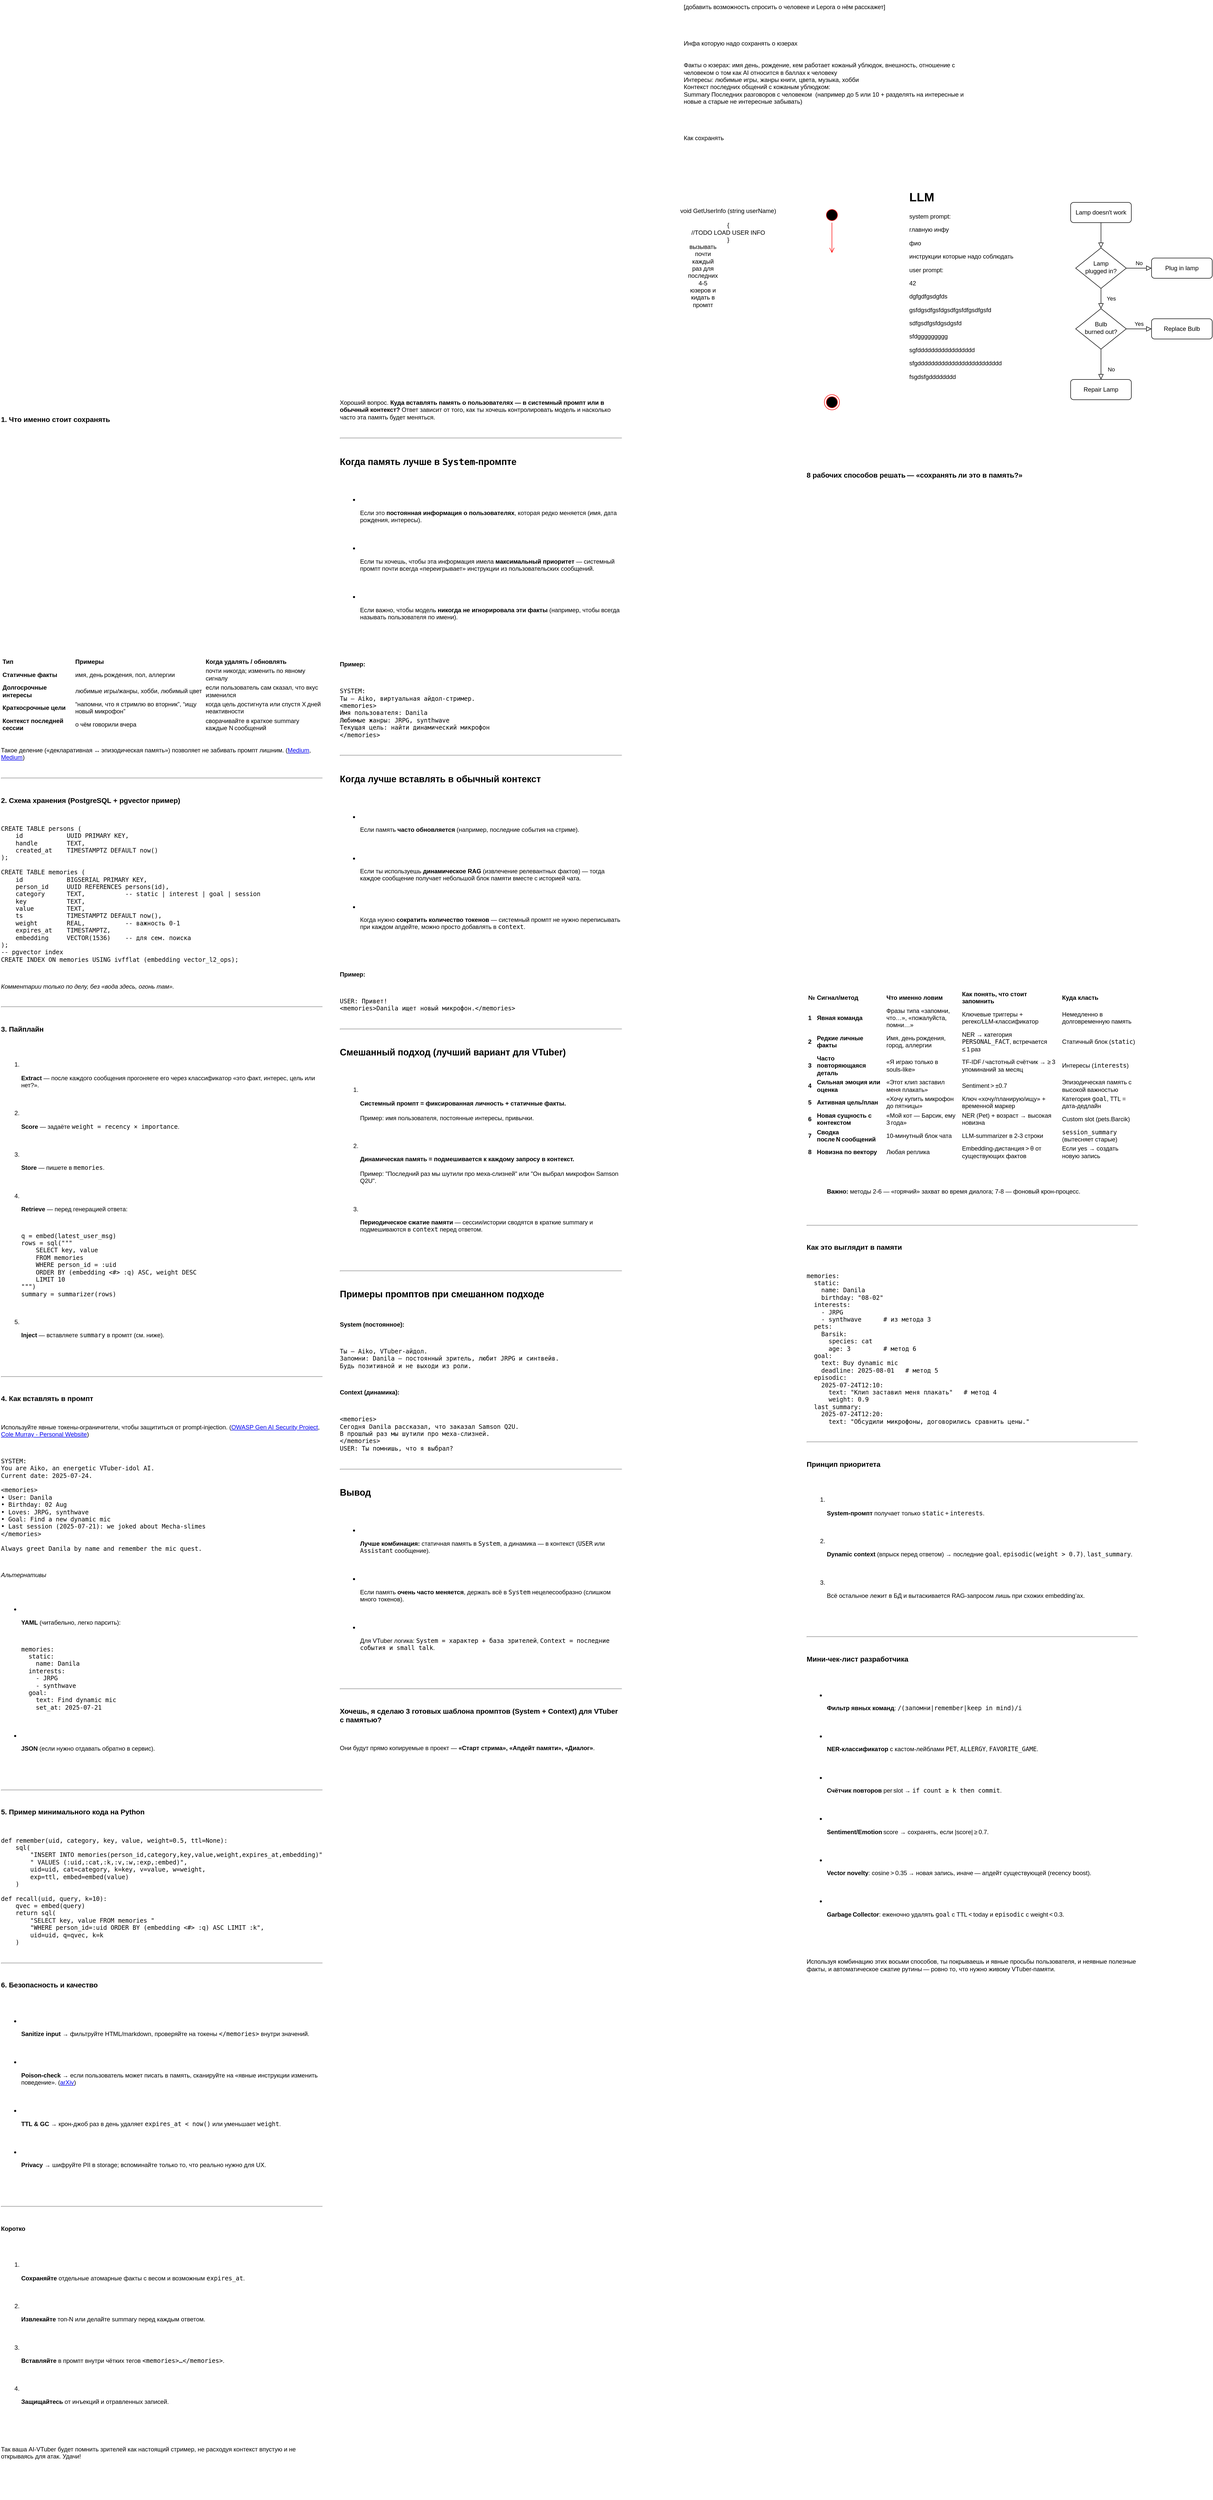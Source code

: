 <mxfile version="23.0.2" type="device">
  <diagram id="C5RBs43oDa-KdzZeNtuy" name="Page-1">
    <mxGraphModel dx="3322" dy="2134" grid="1" gridSize="10" guides="1" tooltips="1" connect="1" arrows="1" fold="1" page="1" pageScale="1" pageWidth="827" pageHeight="1169" math="0" shadow="0">
      <root>
        <mxCell id="WIyWlLk6GJQsqaUBKTNV-0" />
        <mxCell id="WIyWlLk6GJQsqaUBKTNV-1" parent="WIyWlLk6GJQsqaUBKTNV-0" />
        <mxCell id="WIyWlLk6GJQsqaUBKTNV-2" value="" style="rounded=0;html=1;jettySize=auto;orthogonalLoop=1;fontSize=11;endArrow=block;endFill=0;endSize=8;strokeWidth=1;shadow=0;labelBackgroundColor=none;edgeStyle=orthogonalEdgeStyle;" parent="WIyWlLk6GJQsqaUBKTNV-1" source="WIyWlLk6GJQsqaUBKTNV-3" target="WIyWlLk6GJQsqaUBKTNV-6" edge="1">
          <mxGeometry relative="1" as="geometry" />
        </mxCell>
        <mxCell id="WIyWlLk6GJQsqaUBKTNV-3" value="Lamp doesn&#39;t work" style="rounded=1;whiteSpace=wrap;html=1;fontSize=12;glass=0;strokeWidth=1;shadow=0;" parent="WIyWlLk6GJQsqaUBKTNV-1" vertex="1">
          <mxGeometry x="547" y="60" width="120" height="40" as="geometry" />
        </mxCell>
        <mxCell id="WIyWlLk6GJQsqaUBKTNV-4" value="Yes" style="rounded=0;html=1;jettySize=auto;orthogonalLoop=1;fontSize=11;endArrow=block;endFill=0;endSize=8;strokeWidth=1;shadow=0;labelBackgroundColor=none;edgeStyle=orthogonalEdgeStyle;" parent="WIyWlLk6GJQsqaUBKTNV-1" source="WIyWlLk6GJQsqaUBKTNV-6" target="WIyWlLk6GJQsqaUBKTNV-10" edge="1">
          <mxGeometry y="20" relative="1" as="geometry">
            <mxPoint as="offset" />
          </mxGeometry>
        </mxCell>
        <mxCell id="WIyWlLk6GJQsqaUBKTNV-5" value="No" style="edgeStyle=orthogonalEdgeStyle;rounded=0;html=1;jettySize=auto;orthogonalLoop=1;fontSize=11;endArrow=block;endFill=0;endSize=8;strokeWidth=1;shadow=0;labelBackgroundColor=none;" parent="WIyWlLk6GJQsqaUBKTNV-1" source="WIyWlLk6GJQsqaUBKTNV-6" target="WIyWlLk6GJQsqaUBKTNV-7" edge="1">
          <mxGeometry y="10" relative="1" as="geometry">
            <mxPoint as="offset" />
          </mxGeometry>
        </mxCell>
        <mxCell id="WIyWlLk6GJQsqaUBKTNV-6" value="Lamp&lt;br&gt;plugged in?" style="rhombus;whiteSpace=wrap;html=1;shadow=0;fontFamily=Helvetica;fontSize=12;align=center;strokeWidth=1;spacing=6;spacingTop=-4;" parent="WIyWlLk6GJQsqaUBKTNV-1" vertex="1">
          <mxGeometry x="557" y="150" width="100" height="80" as="geometry" />
        </mxCell>
        <mxCell id="WIyWlLk6GJQsqaUBKTNV-7" value="Plug in lamp" style="rounded=1;whiteSpace=wrap;html=1;fontSize=12;glass=0;strokeWidth=1;shadow=0;" parent="WIyWlLk6GJQsqaUBKTNV-1" vertex="1">
          <mxGeometry x="707" y="170" width="120" height="40" as="geometry" />
        </mxCell>
        <mxCell id="WIyWlLk6GJQsqaUBKTNV-8" value="No" style="rounded=0;html=1;jettySize=auto;orthogonalLoop=1;fontSize=11;endArrow=block;endFill=0;endSize=8;strokeWidth=1;shadow=0;labelBackgroundColor=none;edgeStyle=orthogonalEdgeStyle;" parent="WIyWlLk6GJQsqaUBKTNV-1" source="WIyWlLk6GJQsqaUBKTNV-10" target="WIyWlLk6GJQsqaUBKTNV-11" edge="1">
          <mxGeometry x="0.333" y="20" relative="1" as="geometry">
            <mxPoint as="offset" />
          </mxGeometry>
        </mxCell>
        <mxCell id="WIyWlLk6GJQsqaUBKTNV-9" value="Yes" style="edgeStyle=orthogonalEdgeStyle;rounded=0;html=1;jettySize=auto;orthogonalLoop=1;fontSize=11;endArrow=block;endFill=0;endSize=8;strokeWidth=1;shadow=0;labelBackgroundColor=none;" parent="WIyWlLk6GJQsqaUBKTNV-1" source="WIyWlLk6GJQsqaUBKTNV-10" target="WIyWlLk6GJQsqaUBKTNV-12" edge="1">
          <mxGeometry y="10" relative="1" as="geometry">
            <mxPoint as="offset" />
          </mxGeometry>
        </mxCell>
        <mxCell id="WIyWlLk6GJQsqaUBKTNV-10" value="Bulb&lt;br&gt;burned out?" style="rhombus;whiteSpace=wrap;html=1;shadow=0;fontFamily=Helvetica;fontSize=12;align=center;strokeWidth=1;spacing=6;spacingTop=-4;" parent="WIyWlLk6GJQsqaUBKTNV-1" vertex="1">
          <mxGeometry x="557" y="270" width="100" height="80" as="geometry" />
        </mxCell>
        <mxCell id="WIyWlLk6GJQsqaUBKTNV-11" value="Repair Lamp" style="rounded=1;whiteSpace=wrap;html=1;fontSize=12;glass=0;strokeWidth=1;shadow=0;" parent="WIyWlLk6GJQsqaUBKTNV-1" vertex="1">
          <mxGeometry x="547" y="410" width="120" height="40" as="geometry" />
        </mxCell>
        <mxCell id="WIyWlLk6GJQsqaUBKTNV-12" value="Replace Bulb" style="rounded=1;whiteSpace=wrap;html=1;fontSize=12;glass=0;strokeWidth=1;shadow=0;" parent="WIyWlLk6GJQsqaUBKTNV-1" vertex="1">
          <mxGeometry x="707" y="290" width="120" height="40" as="geometry" />
        </mxCell>
        <mxCell id="FsPQ3sryIhJziz5NWNiH-13" value="" style="ellipse;html=1;shape=endState;fillColor=#000000;strokeColor=#ff0000;" parent="WIyWlLk6GJQsqaUBKTNV-1" vertex="1">
          <mxGeometry x="60" y="440" width="30" height="30" as="geometry" />
        </mxCell>
        <mxCell id="FsPQ3sryIhJziz5NWNiH-14" value="" style="ellipse;html=1;shape=startState;fillColor=#000000;strokeColor=#ff0000;" parent="WIyWlLk6GJQsqaUBKTNV-1" vertex="1">
          <mxGeometry x="60" y="70" width="30" height="30" as="geometry" />
        </mxCell>
        <mxCell id="FsPQ3sryIhJziz5NWNiH-15" value="" style="edgeStyle=orthogonalEdgeStyle;html=1;verticalAlign=bottom;endArrow=open;endSize=8;strokeColor=#ff0000;rounded=0;" parent="WIyWlLk6GJQsqaUBKTNV-1" source="FsPQ3sryIhJziz5NWNiH-14" edge="1">
          <mxGeometry relative="1" as="geometry">
            <mxPoint x="75" y="160" as="targetPoint" />
          </mxGeometry>
        </mxCell>
        <mxCell id="FsPQ3sryIhJziz5NWNiH-17" value="&lt;h1&gt;LLM&lt;/h1&gt;&lt;p&gt;system prompt:&lt;/p&gt;&lt;p&gt;главную инфу&amp;nbsp;&lt;/p&gt;&lt;p&gt;фио&amp;nbsp;&lt;/p&gt;&lt;p&gt;инструкции которые надо соблюдать&lt;/p&gt;&lt;p&gt;user prompt:&lt;/p&gt;&lt;p&gt;42&lt;/p&gt;&lt;p&gt;dgfgdfgsdgfds&lt;/p&gt;&lt;p&gt;gsfdgsdfgsfdgsdfgsfdfgsdfgsfd&lt;/p&gt;&lt;p&gt;sdfgsdfgsfdgsdgsfd&lt;/p&gt;&lt;p&gt;sfdggggggggg&lt;/p&gt;&lt;p&gt;sgfddddddddddddddddd&lt;/p&gt;&lt;p&gt;sfgddddddddddddddddddddddddd&lt;/p&gt;&lt;p&gt;fsgdsfgdddddddd&lt;/p&gt;&lt;p&gt;&lt;br&gt;&lt;/p&gt;" style="text;html=1;strokeColor=none;fillColor=none;spacing=5;spacingTop=-20;whiteSpace=wrap;overflow=hidden;rounded=0;" parent="WIyWlLk6GJQsqaUBKTNV-1" vertex="1">
          <mxGeometry x="223" y="30" width="237" height="460" as="geometry" />
        </mxCell>
        <mxCell id="FsPQ3sryIhJziz5NWNiH-18" value="void GetUserInfo (string userName)&lt;br&gt;&lt;br&gt;{&lt;br&gt;//TODO LOAD USER INFO&lt;br&gt;}" style="text;html=1;strokeColor=none;fillColor=none;align=center;verticalAlign=middle;whiteSpace=wrap;rounded=0;" parent="WIyWlLk6GJQsqaUBKTNV-1" vertex="1">
          <mxGeometry x="-260" y="90" width="260" height="30" as="geometry" />
        </mxCell>
        <mxCell id="FsPQ3sryIhJziz5NWNiH-19" value="вызывать почти каждый раз для последних 4-5 юзеров и кидать в промпт" style="text;html=1;strokeColor=none;fillColor=none;align=center;verticalAlign=middle;whiteSpace=wrap;rounded=0;" parent="WIyWlLk6GJQsqaUBKTNV-1" vertex="1">
          <mxGeometry x="-210" y="190" width="60" height="30" as="geometry" />
        </mxCell>
        <mxCell id="FsPQ3sryIhJziz5NWNiH-20" value="&lt;p&gt;Хороший вопрос. &lt;strong&gt;Куда вставлять память о пользователях — в системный промпт или в обычный контекст?&lt;/strong&gt; Ответ зависит от того, как ты хочешь контролировать модель и насколько часто эта память будет меняться.&lt;/p&gt;&#xa;&lt;hr&gt;&#xa;&lt;h2&gt;&lt;strong&gt;Когда память лучше в &lt;code&gt;System&lt;/code&gt;-промпте&lt;/strong&gt;&lt;/h2&gt;&#xa;&lt;ul&gt;&#xa;&lt;li&gt;&#xa;&lt;p&gt;Если это &lt;strong&gt;постоянная информация о пользователях&lt;/strong&gt;, которая редко меняется (имя, дата рождения, интересы).&lt;/p&gt;&#xa;&lt;/li&gt;&#xa;&lt;li&gt;&#xa;&lt;p&gt;Если ты хочешь, чтобы эта информация имела &lt;strong&gt;максимальный приоритет&lt;/strong&gt; — системный промпт почти всегда «переигрывает» инструкции из пользовательских сообщений.&lt;/p&gt;&#xa;&lt;/li&gt;&#xa;&lt;li&gt;&#xa;&lt;p&gt;Если важно, чтобы модель &lt;strong&gt;никогда не игнорировала эти факты&lt;/strong&gt; (например, чтобы всегда называть пользователя по имени).&lt;/p&gt;&#xa;&lt;/li&gt;&#xa;&lt;/ul&gt;&#xa;&lt;p&gt;&lt;strong&gt;Пример:&lt;/strong&gt;&lt;/p&gt;&#xa;&lt;pre&gt;&lt;code class=&quot;language-text&quot;&gt;SYSTEM:&#xa;Ты — Aiko, виртуальная айдол-стример. &#xa;&amp;lt;memories&amp;gt;&#xa;Имя пользователя: Danila&#xa;Любимые жанры: JRPG, synthwave&#xa;Текущая цель: найти динамический микрофон&#xa;&amp;lt;/memories&amp;gt;&#xa;&lt;/code&gt;&lt;/pre&gt;&#xa;&lt;hr&gt;&#xa;&lt;h2&gt;&lt;strong&gt;Когда лучше вставлять в обычный контекст&lt;/strong&gt;&lt;/h2&gt;&#xa;&lt;ul&gt;&#xa;&lt;li&gt;&#xa;&lt;p&gt;Если память &lt;strong&gt;часто обновляется&lt;/strong&gt; (например, последние события на стриме).&lt;/p&gt;&#xa;&lt;/li&gt;&#xa;&lt;li&gt;&#xa;&lt;p&gt;Если ты используешь &lt;strong&gt;динамическое RAG&lt;/strong&gt; (извлечение релевантных фактов) — тогда каждое сообщение получает небольшой блок памяти вместе с историей чата.&lt;/p&gt;&#xa;&lt;/li&gt;&#xa;&lt;li&gt;&#xa;&lt;p&gt;Когда нужно &lt;strong&gt;сократить количество токенов&lt;/strong&gt; — системный промпт не нужно переписывать при каждом апдейте, можно просто добавлять в &lt;code&gt;context&lt;/code&gt;.&lt;/p&gt;&#xa;&lt;/li&gt;&#xa;&lt;/ul&gt;&#xa;&lt;p&gt;&lt;strong&gt;Пример:&lt;/strong&gt;&lt;/p&gt;&#xa;&lt;pre&gt;&lt;code class=&quot;language-text&quot;&gt;USER: Привет!  &#xa;&amp;lt;memories&amp;gt;Danila ищет новый микрофон.&amp;lt;/memories&amp;gt;&#xa;&lt;/code&gt;&lt;/pre&gt;&#xa;&lt;hr&gt;&#xa;&lt;h2&gt;&lt;strong&gt;Смешанный подход (лучший вариант для VTuber)&lt;/strong&gt;&lt;/h2&gt;&#xa;&lt;ol&gt;&#xa;&lt;li&gt;&#xa;&lt;p&gt;&lt;strong&gt;Системный промпт = фиксированная личность + статичные факты.&lt;/strong&gt;&lt;br&gt;&#xa;Пример: имя пользователя, постоянные интересы, привычки.&lt;/p&gt;&#xa;&lt;/li&gt;&#xa;&lt;li&gt;&#xa;&lt;p&gt;&lt;strong&gt;Динамическая память = подмешивается к каждому запросу в контекст.&lt;/strong&gt;&lt;br&gt;&#xa;Пример: &quot;Последний раз мы шутили про меха-слизней&quot; или &quot;Он выбрал микрофон Samson Q2U&quot;.&lt;/p&gt;&#xa;&lt;/li&gt;&#xa;&lt;li&gt;&#xa;&lt;p&gt;&lt;strong&gt;Периодическое сжатие памяти&lt;/strong&gt; — сессии/истории сводятся в краткие summary и подмешиваются в &lt;code&gt;context&lt;/code&gt; перед ответом.&lt;/p&gt;&#xa;&lt;/li&gt;&#xa;&lt;/ol&gt;&#xa;&lt;hr&gt;&#xa;&lt;h2&gt;&lt;strong&gt;Примеры промптов при смешанном подходе&lt;/strong&gt;&lt;/h2&gt;&#xa;&lt;p&gt;&lt;strong&gt;System (постоянное):&lt;/strong&gt;&lt;/p&gt;&#xa;&lt;pre&gt;&lt;code class=&quot;language-text&quot;&gt;Ты — Aiko, VTuber-айдол. &#xa;Запомни: Danila — постоянный зритель, любит JRPG и синтвейв. &#xa;Будь позитивной и не выходи из роли.&#xa;&lt;/code&gt;&lt;/pre&gt;&#xa;&lt;p&gt;&lt;strong&gt;Context (динамика):&lt;/strong&gt;&lt;/p&gt;&#xa;&lt;pre&gt;&lt;code class=&quot;language-text&quot;&gt;&amp;lt;memories&amp;gt;&#xa;Сегодня Danila рассказал, что заказал Samson Q2U.&#xa;В прошлый раз мы шутили про меха-слизней.&#xa;&amp;lt;/memories&amp;gt;&#xa;USER: Ты помнишь, что я выбрал?&#xa;&lt;/code&gt;&lt;/pre&gt;&#xa;&lt;hr&gt;&#xa;&lt;h2&gt;&lt;strong&gt;Вывод&lt;/strong&gt;&lt;/h2&gt;&#xa;&lt;ul&gt;&#xa;&lt;li&gt;&#xa;&lt;p&gt;&lt;strong&gt;Лучше комбинация:&lt;/strong&gt; статичная память в &lt;code&gt;System&lt;/code&gt;, а динамика — в контекст (&lt;code&gt;USER&lt;/code&gt; или &lt;code&gt;Assistant&lt;/code&gt; сообщение).&lt;/p&gt;&#xa;&lt;/li&gt;&#xa;&lt;li&gt;&#xa;&lt;p&gt;Если память &lt;strong&gt;очень часто меняется&lt;/strong&gt;, держать всё в &lt;code&gt;System&lt;/code&gt; нецелесообразно (слишком много токенов).&lt;/p&gt;&#xa;&lt;/li&gt;&#xa;&lt;li&gt;&#xa;&lt;p&gt;Для VTuber логика: &lt;code&gt;System = характер + база зрителей&lt;/code&gt;, &lt;code&gt;Context = последние события и small talk&lt;/code&gt;.&lt;/p&gt;&#xa;&lt;/li&gt;&#xa;&lt;/ul&gt;&#xa;&lt;hr&gt;&#xa;&lt;h3&gt;&lt;strong&gt;Хочешь, я сделаю 3 готовых шаблона промптов (System + Context) для VTuber с памятью?&lt;/strong&gt;&lt;/h3&gt;&#xa;&lt;p&gt;Они будут прямо копируемые в проект — &lt;strong&gt;«Старт стрима», «Апдейт памяти», «Диалог»&lt;/strong&gt;.&lt;/p&gt;" style="text;whiteSpace=wrap;html=1;" parent="WIyWlLk6GJQsqaUBKTNV-1" vertex="1">
          <mxGeometry x="-900" y="430" width="560" height="2740" as="geometry" />
        </mxCell>
        <mxCell id="FsPQ3sryIhJziz5NWNiH-21" value="&lt;h3&gt;1. Что именно стоит сохранять&lt;/h3&gt;&#xa;&lt;table&gt;&#xa;&lt;thead&gt;&#xa;&lt;tr&gt;&#xa;&lt;th&gt;Тип&lt;/th&gt;&#xa;&lt;th&gt;Примеры&lt;/th&gt;&#xa;&lt;th&gt;Когда удалять / обновлять&lt;/th&gt;&#xa;&lt;/tr&gt;&#xa;&lt;/thead&gt;&#xa;&lt;tbody&gt;&#xa;&lt;tr&gt;&#xa;&lt;td&gt;&lt;strong&gt;Статичные факты&lt;/strong&gt;&lt;/td&gt;&#xa;&lt;td&gt;имя, день рождения, пол, аллергии&lt;/td&gt;&#xa;&lt;td&gt;почти никогда; изменить по явному сигналу&lt;/td&gt;&#xa;&lt;/tr&gt;&#xa;&lt;tr&gt;&#xa;&lt;td&gt;&lt;strong&gt;Долгосрочные интересы&lt;/strong&gt;&lt;/td&gt;&#xa;&lt;td&gt;любимые игры/жанры, хобби, любимый цвет&lt;/td&gt;&#xa;&lt;td&gt;если пользователь сам сказал, что вкус изменился&lt;/td&gt;&#xa;&lt;/tr&gt;&#xa;&lt;tr&gt;&#xa;&lt;td&gt;&lt;strong&gt;Краткосрочные цели&lt;/strong&gt;&lt;/td&gt;&#xa;&lt;td&gt;“напомни, что я стримлю во вторник”, “ищу новый микрофон”&lt;/td&gt;&#xa;&lt;td&gt;когда цель достигнута или спустя X дней неактивности&lt;/td&gt;&#xa;&lt;/tr&gt;&#xa;&lt;tr&gt;&#xa;&lt;td&gt;&lt;strong&gt;Контекст последней сессии&lt;/strong&gt;&lt;/td&gt;&#xa;&lt;td&gt;о чём говорили вчера&lt;/td&gt;&#xa;&lt;td&gt;сворачивайте в краткое summary каждые N сообщений&lt;/td&gt;&#xa;&lt;/tr&gt;&#xa;&lt;/tbody&gt;&#xa;&lt;/table&gt;&#xa;&lt;p&gt;Такое деление («декларативная ↔ эпизодическая память») позволяет не забивать промпт лишним. (&lt;a href=&quot;https://medium.com/%40nomannayeem/building-ai-agents-that-actually-remember-a-developers-guide-to-memory-management-in-2025-062fd0be80a1?utm_source=chatgpt.com&quot; title=&quot;Building AI Agents That Actually Remember: A Developer&#39;s Guide to ...&quot;&gt;Medium&lt;/a&gt;, &lt;a href=&quot;https://medium.com/%40sonitanishk2003/the-ultimate-guide-to-llm-memory-from-context-windows-to-advanced-agent-memory-systems-3ec106d2a345?utm_source=chatgpt.com&quot; title=&quot;The Ultimate Guide to LLM Memory: From Context Windows to ...&quot;&gt;Medium&lt;/a&gt;)&lt;/p&gt;&#xa;&lt;hr&gt;&#xa;&lt;h3&gt;2. Схема хранения (PostgreSQL&amp;nbsp;+&amp;nbsp;pgvector пример)&lt;/h3&gt;&#xa;&lt;pre&gt;&lt;code class=&quot;language-sql&quot;&gt;CREATE TABLE persons (&#xa;    id            UUID PRIMARY KEY,&#xa;    handle        TEXT,&#xa;    created_at    TIMESTAMPTZ DEFAULT now()&#xa;);&#xa;&#xa;CREATE TABLE memories (&#xa;    id            BIGSERIAL PRIMARY KEY,&#xa;    person_id     UUID REFERENCES persons(id),&#xa;    category      TEXT,           -- static | interest | goal | session&#xa;    key           TEXT,&#xa;    value         TEXT,&#xa;    ts            TIMESTAMPTZ DEFAULT now(),&#xa;    weight        REAL,           -- важность 0‑1&#xa;    expires_at    TIMESTAMPTZ,&#xa;    embedding     VECTOR(1536)    -- для сем. поиска&#xa;);&#xa;-- pgvector index&#xa;CREATE INDEX ON memories USING ivfflat (embedding vector_l2_ops);&#xa;&lt;/code&gt;&lt;/pre&gt;&#xa;&lt;p&gt;&lt;em&gt;Комментарии только по делу, без «вода здесь, огонь там».&lt;/em&gt;&lt;/p&gt;&#xa;&lt;hr&gt;&#xa;&lt;h3&gt;3. Пайплайн&lt;/h3&gt;&#xa;&lt;ol&gt;&#xa;&lt;li&gt;&#xa;&lt;p&gt;&lt;strong&gt;Extract&lt;/strong&gt; ― после каждого сообщения прогоняете его через классификатор «это факт, интерес, цель или нет?».&lt;/p&gt;&#xa;&lt;/li&gt;&#xa;&lt;li&gt;&#xa;&lt;p&gt;&lt;strong&gt;Score&lt;/strong&gt; ― задаёте &lt;code&gt;weight = recency × importance&lt;/code&gt;.&lt;/p&gt;&#xa;&lt;/li&gt;&#xa;&lt;li&gt;&#xa;&lt;p&gt;&lt;strong&gt;Store&lt;/strong&gt; ― пишете в&amp;nbsp;&lt;code&gt;memories&lt;/code&gt;.&lt;/p&gt;&#xa;&lt;/li&gt;&#xa;&lt;li&gt;&#xa;&lt;p&gt;&lt;strong&gt;Retrieve&lt;/strong&gt; ― перед генерацией ответа:&lt;/p&gt;&#xa;&lt;pre&gt;&lt;code class=&quot;language-python&quot;&gt;q = embed(latest_user_msg)&#xa;rows = sql(&quot;&quot;&quot;&#xa;    SELECT key, value&#xa;    FROM memories&#xa;    WHERE person_id = :uid&#xa;    ORDER BY (embedding &amp;lt;#&amp;gt; :q) ASC, weight DESC&#xa;    LIMIT 10&#xa;&quot;&quot;&quot;)&#xa;summary = summarizer(rows)&#xa;&lt;/code&gt;&lt;/pre&gt;&#xa;&lt;/li&gt;&#xa;&lt;li&gt;&#xa;&lt;p&gt;&lt;strong&gt;Inject&lt;/strong&gt; ― вставляете &lt;code&gt;summary&lt;/code&gt; в промпт (см. ниже).&lt;/p&gt;&#xa;&lt;/li&gt;&#xa;&lt;/ol&gt;&#xa;&lt;hr&gt;&#xa;&lt;h3&gt;4. Как вставлять в промпт&lt;/h3&gt;&#xa;&lt;p&gt;Используйте явные токены‑ограничители, чтобы защититься от prompt‑injection. (&lt;a href=&quot;https://genai.owasp.org/llmrisk/llm01-prompt-injection/?utm_source=chatgpt.com&quot; title=&quot;LLM01:2025 Prompt Injection - OWASP Gen AI Security Project&quot;&gt;OWASP Gen AI Security Project&lt;/a&gt;, &lt;a href=&quot;https://murraycole.com/posts/llm-memory-injection-attacks?utm_source=chatgpt.com&quot; title=&quot;LLM Memory Injection Attacks — An Engineer-Friendly Primer ...&quot;&gt;Cole Murray - Personal Website&lt;/a&gt;)&lt;/p&gt;&#xa;&lt;pre&gt;&lt;code class=&quot;language-text&quot;&gt;SYSTEM:&#xa;You are Aiko, an energetic VTuber‑idol AI.&#xa;Current date: 2025‑07‑24.&#xa;&#xa;&amp;lt;memories&amp;gt;&#xa;• User: Danila&#xa;• Birthday: 02 Aug&#xa;• Loves: JRPG, synthwave&#xa;• Goal: Find a new dynamic mic&#xa;• Last session (2025‑07‑21): we joked about Mecha‑slimes&#xa;&amp;lt;/memories&amp;gt;&#xa;&#xa;Always greet Danila by name and remember the mic quest.&#xa;&lt;/code&gt;&lt;/pre&gt;&#xa;&lt;p&gt;&lt;em&gt;Альтернативы&lt;/em&gt;&lt;/p&gt;&#xa;&lt;ul&gt;&#xa;&lt;li&gt;&#xa;&lt;p&gt;&lt;strong&gt;YAML&lt;/strong&gt; (читабельно, легко парсить):&lt;/p&gt;&#xa;&lt;pre&gt;&lt;code class=&quot;language-yaml&quot;&gt;memories:&#xa;  static:&#xa;    name: Danila&#xa;  interests:&#xa;    - JRPG&#xa;    - synthwave&#xa;  goal:&#xa;    text: Find dynamic mic&#xa;    set_at: 2025‑07‑21&#xa;&lt;/code&gt;&lt;/pre&gt;&#xa;&lt;/li&gt;&#xa;&lt;li&gt;&#xa;&lt;p&gt;&lt;strong&gt;JSON&lt;/strong&gt; (если нужно отдавать обратно в сервис).&lt;/p&gt;&#xa;&lt;/li&gt;&#xa;&lt;/ul&gt;&#xa;&lt;hr&gt;&#xa;&lt;h3&gt;5. Пример минимального кода на Python&lt;/h3&gt;&#xa;&lt;pre&gt;&lt;code class=&quot;language-python&quot;&gt;def remember(uid, category, key, value, weight=0.5, ttl=None):&#xa;    sql(&#xa;        &quot;INSERT INTO memories(person_id,category,key,value,weight,expires_at,embedding)&quot;&#xa;        &quot; VALUES (:uid,:cat,:k,:v,:w,:exp,:embed)&quot;,&#xa;        uid=uid, cat=category, k=key, v=value, w=weight,&#xa;        exp=ttl, embed=embed(value)&#xa;    )&#xa;&#xa;def recall(uid, query, k=10):&#xa;    qvec = embed(query)&#xa;    return sql(&#xa;        &quot;SELECT key, value FROM memories &quot;&#xa;        &quot;WHERE person_id=:uid ORDER BY (embedding &amp;lt;#&amp;gt; :q) ASC LIMIT :k&quot;,&#xa;        uid=uid, q=qvec, k=k&#xa;    )&#xa;&lt;/code&gt;&lt;/pre&gt;&#xa;&lt;hr&gt;&#xa;&lt;h3&gt;6. Безопасность и качество&lt;/h3&gt;&#xa;&lt;ul&gt;&#xa;&lt;li&gt;&#xa;&lt;p&gt;&lt;strong&gt;Sanitize input&lt;/strong&gt; → фильтруйте HTML/markdown, проверяйте на токены &lt;code&gt;&amp;lt;/memories&amp;gt;&lt;/code&gt; внутри значений.&lt;/p&gt;&#xa;&lt;/li&gt;&#xa;&lt;li&gt;&#xa;&lt;p&gt;&lt;strong&gt;Poison‑check&lt;/strong&gt; → если пользователь может писать в память, сканируйте на «явные инструкции изменить поведение». (&lt;a href=&quot;https://arxiv.org/html/2506.233v1?utm_source=chatgpt.com&quot; title=&quot;From Prompt Injections to Protocol Exploits: Threats in LLM ... - arXiv&quot;&gt;arXiv&lt;/a&gt;)&lt;/p&gt;&#xa;&lt;/li&gt;&#xa;&lt;li&gt;&#xa;&lt;p&gt;&lt;strong&gt;TTL &amp;amp; GC&lt;/strong&gt; → крон‑джоб раз в день удаляет &lt;code&gt;expires_at &amp;lt; now()&lt;/code&gt; или уменьшает &lt;code&gt;weight&lt;/code&gt;.&lt;/p&gt;&#xa;&lt;/li&gt;&#xa;&lt;li&gt;&#xa;&lt;p&gt;&lt;strong&gt;Privacy&lt;/strong&gt; → шифруйте PII в storage; вспоминайте только то, что реально нужно для UX.&lt;/p&gt;&#xa;&lt;/li&gt;&#xa;&lt;/ul&gt;&#xa;&lt;hr&gt;&#xa;&lt;h4&gt;Коротко&lt;/h4&gt;&#xa;&lt;ol&gt;&#xa;&lt;li&gt;&#xa;&lt;p&gt;&lt;strong&gt;Сохраняйте&lt;/strong&gt; отдельные атомарные факты с весом и возможным &lt;code&gt;expires_at&lt;/code&gt;.&lt;/p&gt;&#xa;&lt;/li&gt;&#xa;&lt;li&gt;&#xa;&lt;p&gt;&lt;strong&gt;Извлекайте&lt;/strong&gt; топ‑N или делайте summary перед каждым ответом.&lt;/p&gt;&#xa;&lt;/li&gt;&#xa;&lt;li&gt;&#xa;&lt;p&gt;&lt;strong&gt;Вставляйте&lt;/strong&gt; в промпт внутри чётких тегов &lt;code&gt;&amp;lt;memories&amp;gt;…&amp;lt;/memories&amp;gt;&lt;/code&gt;.&lt;/p&gt;&#xa;&lt;/li&gt;&#xa;&lt;li&gt;&#xa;&lt;p&gt;&lt;strong&gt;Защищайтесь&lt;/strong&gt; от инъекций и отравленных записей.&lt;/p&gt;&#xa;&lt;/li&gt;&#xa;&lt;/ol&gt;&#xa;&lt;p&gt;Так ваша AI‑VTuber будет помнить зрителей как настоящий стример, не расходуя контекст впустую и не открываясь для атак. Удачи!&lt;/p&gt;" style="text;whiteSpace=wrap;html=1;" parent="WIyWlLk6GJQsqaUBKTNV-1" vertex="1">
          <mxGeometry x="-1570" y="460" width="560" height="4140" as="geometry" />
        </mxCell>
        <mxCell id="FsPQ3sryIhJziz5NWNiH-22" value="&lt;h3&gt;8&amp;nbsp;рабочих способов решать — «сохранять ли это в память?»&lt;/h3&gt;&#xa;&lt;table&gt;&#xa;&lt;thead&gt;&#xa;&lt;tr&gt;&#xa;&lt;th&gt;№&lt;/th&gt;&#xa;&lt;th&gt;Сигнал/метод&lt;/th&gt;&#xa;&lt;th&gt;Что именно ловим&lt;/th&gt;&#xa;&lt;th&gt;Как понять, что стоит запомнить&lt;/th&gt;&#xa;&lt;th&gt;Куда класть&lt;/th&gt;&#xa;&lt;/tr&gt;&#xa;&lt;/thead&gt;&#xa;&lt;tbody&gt;&#xa;&lt;tr&gt;&#xa;&lt;td&gt;&lt;strong&gt;1&lt;/strong&gt;&lt;/td&gt;&#xa;&lt;td&gt;&lt;strong&gt;Явная команда&lt;/strong&gt;&lt;/td&gt;&#xa;&lt;td&gt;Фразы типа «запомни, что…», «пожалуйста, помни…»&lt;/td&gt;&#xa;&lt;td&gt;Ключевые триггеры + регекс/LLM‑классификатор&lt;/td&gt;&#xa;&lt;td&gt;Немедленно в долговременную память&lt;/td&gt;&#xa;&lt;/tr&gt;&#xa;&lt;tr&gt;&#xa;&lt;td&gt;&lt;strong&gt;2&lt;/strong&gt;&lt;/td&gt;&#xa;&lt;td&gt;&lt;strong&gt;Редкие личные факты&lt;/strong&gt;&lt;/td&gt;&#xa;&lt;td&gt;Имя, день рождения, город, аллергии&lt;/td&gt;&#xa;&lt;td&gt;NER → категория &lt;code&gt;PERSONAL_FACT&lt;/code&gt;, встречается ≤ 1 раз&lt;/td&gt;&#xa;&lt;td&gt;Статичный блок (&lt;code&gt;static&lt;/code&gt;)&lt;/td&gt;&#xa;&lt;/tr&gt;&#xa;&lt;tr&gt;&#xa;&lt;td&gt;&lt;strong&gt;3&lt;/strong&gt;&lt;/td&gt;&#xa;&lt;td&gt;&lt;strong&gt;Часто повторяющаяся деталь&lt;/strong&gt;&lt;/td&gt;&#xa;&lt;td&gt;«Я играю только в souls‑like»&lt;/td&gt;&#xa;&lt;td&gt;TF‑IDF / частотный счётчик&amp;nbsp;→ ≥ 3 упоминаний за месяц&lt;/td&gt;&#xa;&lt;td&gt;Интересы (&lt;code&gt;interests&lt;/code&gt;)&lt;/td&gt;&#xa;&lt;/tr&gt;&#xa;&lt;tr&gt;&#xa;&lt;td&gt;&lt;strong&gt;4&lt;/strong&gt;&lt;/td&gt;&#xa;&lt;td&gt;&lt;strong&gt;Сильная эмоция или оценка&lt;/strong&gt;&lt;/td&gt;&#xa;&lt;td&gt;«Этот клип заставил меня плакать»&lt;/td&gt;&#xa;&lt;td&gt;Sentiment &amp;gt; ±0.7&lt;/td&gt;&#xa;&lt;td&gt;Эпизодическая память с высокой важностью&lt;/td&gt;&#xa;&lt;/tr&gt;&#xa;&lt;tr&gt;&#xa;&lt;td&gt;&lt;strong&gt;5&lt;/strong&gt;&lt;/td&gt;&#xa;&lt;td&gt;&lt;strong&gt;Активная цель/план&lt;/strong&gt;&lt;/td&gt;&#xa;&lt;td&gt;«Хочу купить микрофон до пятницы»&lt;/td&gt;&#xa;&lt;td&gt;Ключ «хочу/планирую/ищу» + временной маркер&lt;/td&gt;&#xa;&lt;td&gt;Категория &lt;code&gt;goal&lt;/code&gt;, TTL = дата‑дедлайн&lt;/td&gt;&#xa;&lt;/tr&gt;&#xa;&lt;tr&gt;&#xa;&lt;td&gt;&lt;strong&gt;6&lt;/strong&gt;&lt;/td&gt;&#xa;&lt;td&gt;&lt;strong&gt;Новая сущность с контекстом&lt;/strong&gt;&lt;/td&gt;&#xa;&lt;td&gt;«Мой кот&amp;nbsp;— Барсик, ему 3 года»&lt;/td&gt;&#xa;&lt;td&gt;NER (Pet) + возраст → высокая новизна&lt;/td&gt;&#xa;&lt;td&gt;Custom&amp;nbsp;slot (pets.Barсik)&lt;/td&gt;&#xa;&lt;/tr&gt;&#xa;&lt;tr&gt;&#xa;&lt;td&gt;&lt;strong&gt;7&lt;/strong&gt;&lt;/td&gt;&#xa;&lt;td&gt;&lt;strong&gt;Сводка после N сообщений&lt;/strong&gt;&lt;/td&gt;&#xa;&lt;td&gt;10‑минутный блок чата&lt;/td&gt;&#xa;&lt;td&gt;LLM‑summarizer в 2‑3 строки&lt;/td&gt;&#xa;&lt;td&gt;&lt;code&gt;session_summary&lt;/code&gt; (вытесняет старые)&lt;/td&gt;&#xa;&lt;/tr&gt;&#xa;&lt;tr&gt;&#xa;&lt;td&gt;&lt;strong&gt;8&lt;/strong&gt;&lt;/td&gt;&#xa;&lt;td&gt;&lt;strong&gt;Новизна по вектору&lt;/strong&gt;&lt;/td&gt;&#xa;&lt;td&gt;Любая реплика&lt;/td&gt;&#xa;&lt;td&gt;Embedding‑дистанция &amp;gt; θ от существующих фактов&lt;/td&gt;&#xa;&lt;td&gt;Если yes&amp;nbsp;→ создать новую запись&lt;/td&gt;&#xa;&lt;/tr&gt;&#xa;&lt;/tbody&gt;&#xa;&lt;/table&gt;&#xa;&lt;blockquote&gt;&#xa;&lt;p&gt;&lt;strong&gt;Важно:&lt;/strong&gt; методы 2‑6&amp;nbsp;— «горячий» захват во время диалога; 7‑8&amp;nbsp;— фоновый крон‑процесс.&lt;/p&gt;&#xa;&lt;/blockquote&gt;&#xa;&lt;hr&gt;&#xa;&lt;h3&gt;Как это выглядит в памяти&lt;/h3&gt;&#xa;&lt;pre&gt;&lt;code class=&quot;language-yaml&quot;&gt;memories:&#xa;  static:&#xa;    name: Danila&#xa;    birthday: &quot;08‑02&quot;&#xa;  interests:&#xa;    - JRPG&#xa;    - synthwave      # из метода 3&#xa;  pets:&#xa;    Barsik:&#xa;      species: cat&#xa;      age: 3         # метод 6&#xa;  goal:&#xa;    text: Buy dynamic mic&#xa;    deadline: 2025‑08‑01   # метод 5&#xa;  episodic:&#xa;    2025‑07‑24T12:10:&#xa;      text: &quot;Клип заставил меня плакать&quot;   # метод 4&#xa;      weight: 0.9&#xa;  last_summary:&#xa;    2025‑07‑24T12:20:&#xa;      text: &quot;Обсудили микрофоны, договорились сравнить цены.&quot;&#xa;&lt;/code&gt;&lt;/pre&gt;&#xa;&lt;hr&gt;&#xa;&lt;h3&gt;Принцип приоритета&lt;/h3&gt;&#xa;&lt;ol&gt;&#xa;&lt;li&gt;&#xa;&lt;p&gt;&lt;strong&gt;System‑промпт&lt;/strong&gt; получает только &lt;code&gt;static&lt;/code&gt; + &lt;code&gt;interests&lt;/code&gt;.&lt;/p&gt;&#xa;&lt;/li&gt;&#xa;&lt;li&gt;&#xa;&lt;p&gt;&lt;strong&gt;Dynamic context&lt;/strong&gt; (впрыск перед ответом) → последние &lt;code&gt;goal&lt;/code&gt;, &lt;code&gt;episodic(weight &amp;gt; 0.7)&lt;/code&gt;, &lt;code&gt;last_summary&lt;/code&gt;.&lt;/p&gt;&#xa;&lt;/li&gt;&#xa;&lt;li&gt;&#xa;&lt;p&gt;Всё остальное лежит в БД и вытаскивается RAG‑запросом лишь при схожих embedding’ах.&lt;/p&gt;&#xa;&lt;/li&gt;&#xa;&lt;/ol&gt;&#xa;&lt;hr&gt;&#xa;&lt;h3&gt;Мини‑чек‑лист разработчика&lt;/h3&gt;&#xa;&lt;ul&gt;&#xa;&lt;li&gt;&#xa;&lt;p&gt;&lt;strong&gt;Фильтр явных команд&lt;/strong&gt;: &lt;code&gt;/(запомни|remember|keep in mind)/i&lt;/code&gt;&lt;/p&gt;&#xa;&lt;/li&gt;&#xa;&lt;li&gt;&#xa;&lt;p&gt;&lt;strong&gt;NER‑классификатор&lt;/strong&gt; с кастом‑лейблами &lt;code&gt;PET&lt;/code&gt;, &lt;code&gt;ALLERGY&lt;/code&gt;, &lt;code&gt;FAVORITE_GAME&lt;/code&gt;.&lt;/p&gt;&#xa;&lt;/li&gt;&#xa;&lt;li&gt;&#xa;&lt;p&gt;&lt;strong&gt;Счётчик повторов&lt;/strong&gt; per slot → &lt;code&gt;if count ≥ k then commit&lt;/code&gt;.&lt;/p&gt;&#xa;&lt;/li&gt;&#xa;&lt;li&gt;&#xa;&lt;p&gt;&lt;strong&gt;Sentiment/Emotion&lt;/strong&gt; score → сохранять, если |score| ≥ 0.7.&lt;/p&gt;&#xa;&lt;/li&gt;&#xa;&lt;li&gt;&#xa;&lt;p&gt;&lt;strong&gt;Vector novelty&lt;/strong&gt;: cosine &amp;gt; 0.35 → новая запись, иначе — апдейт существующей (recency boost).&lt;/p&gt;&#xa;&lt;/li&gt;&#xa;&lt;li&gt;&#xa;&lt;p&gt;&lt;strong&gt;Garbage Collector&lt;/strong&gt;: еженочно удалять &lt;code&gt;goal&lt;/code&gt; с&amp;nbsp;TTL &amp;lt; today и &lt;code&gt;episodic&lt;/code&gt; с weight &amp;lt; 0.3.&lt;/p&gt;&#xa;&lt;/li&gt;&#xa;&lt;/ul&gt;&#xa;&lt;p&gt;Используя комбинацию этих восьми способов, ты покрываешь и явные просьбы пользователя, и неявные полезные факты, и автоматическое сжатие рутины — ровно то, что нужно живому VTuber‑памяти.&lt;/p&gt;" style="text;whiteSpace=wrap;html=1;" parent="WIyWlLk6GJQsqaUBKTNV-1" vertex="1">
          <mxGeometry x="23" y="570" width="657" height="2520" as="geometry" />
        </mxCell>
        <mxCell id="cPuo60kD2-4VvXJ-rWue-0" value="[добавить возможность спросить о человеке и Lepora о нём расскажет]&#xa;&#xa;&#xa;&#xa;&#xa;Инфа которую надо сохранять о юзерах&#xa;&#xa;&#xa;Факты о юзерах: имя день, рождение, кем работает кожаный ублюдок, внешность, отношение с человеком о том как AI относится в баллах к человеку &#xa;Интересы: любимые игры, жанры книги, цвета, музыка, хобби &#xa;Контекст последних общений с кожаным ублюдком: &#xa;Summary Последних разговоров с человеком  (например до 5 или 10 + разделять на интересные и новые а старые не интересные забывать)&#xa;&#xa;&#xa;&#xa;&#xa;Как сохранять" style="text;whiteSpace=wrap;" vertex="1" parent="WIyWlLk6GJQsqaUBKTNV-1">
          <mxGeometry x="-220" y="-340" width="560" height="300" as="geometry" />
        </mxCell>
      </root>
    </mxGraphModel>
  </diagram>
</mxfile>
